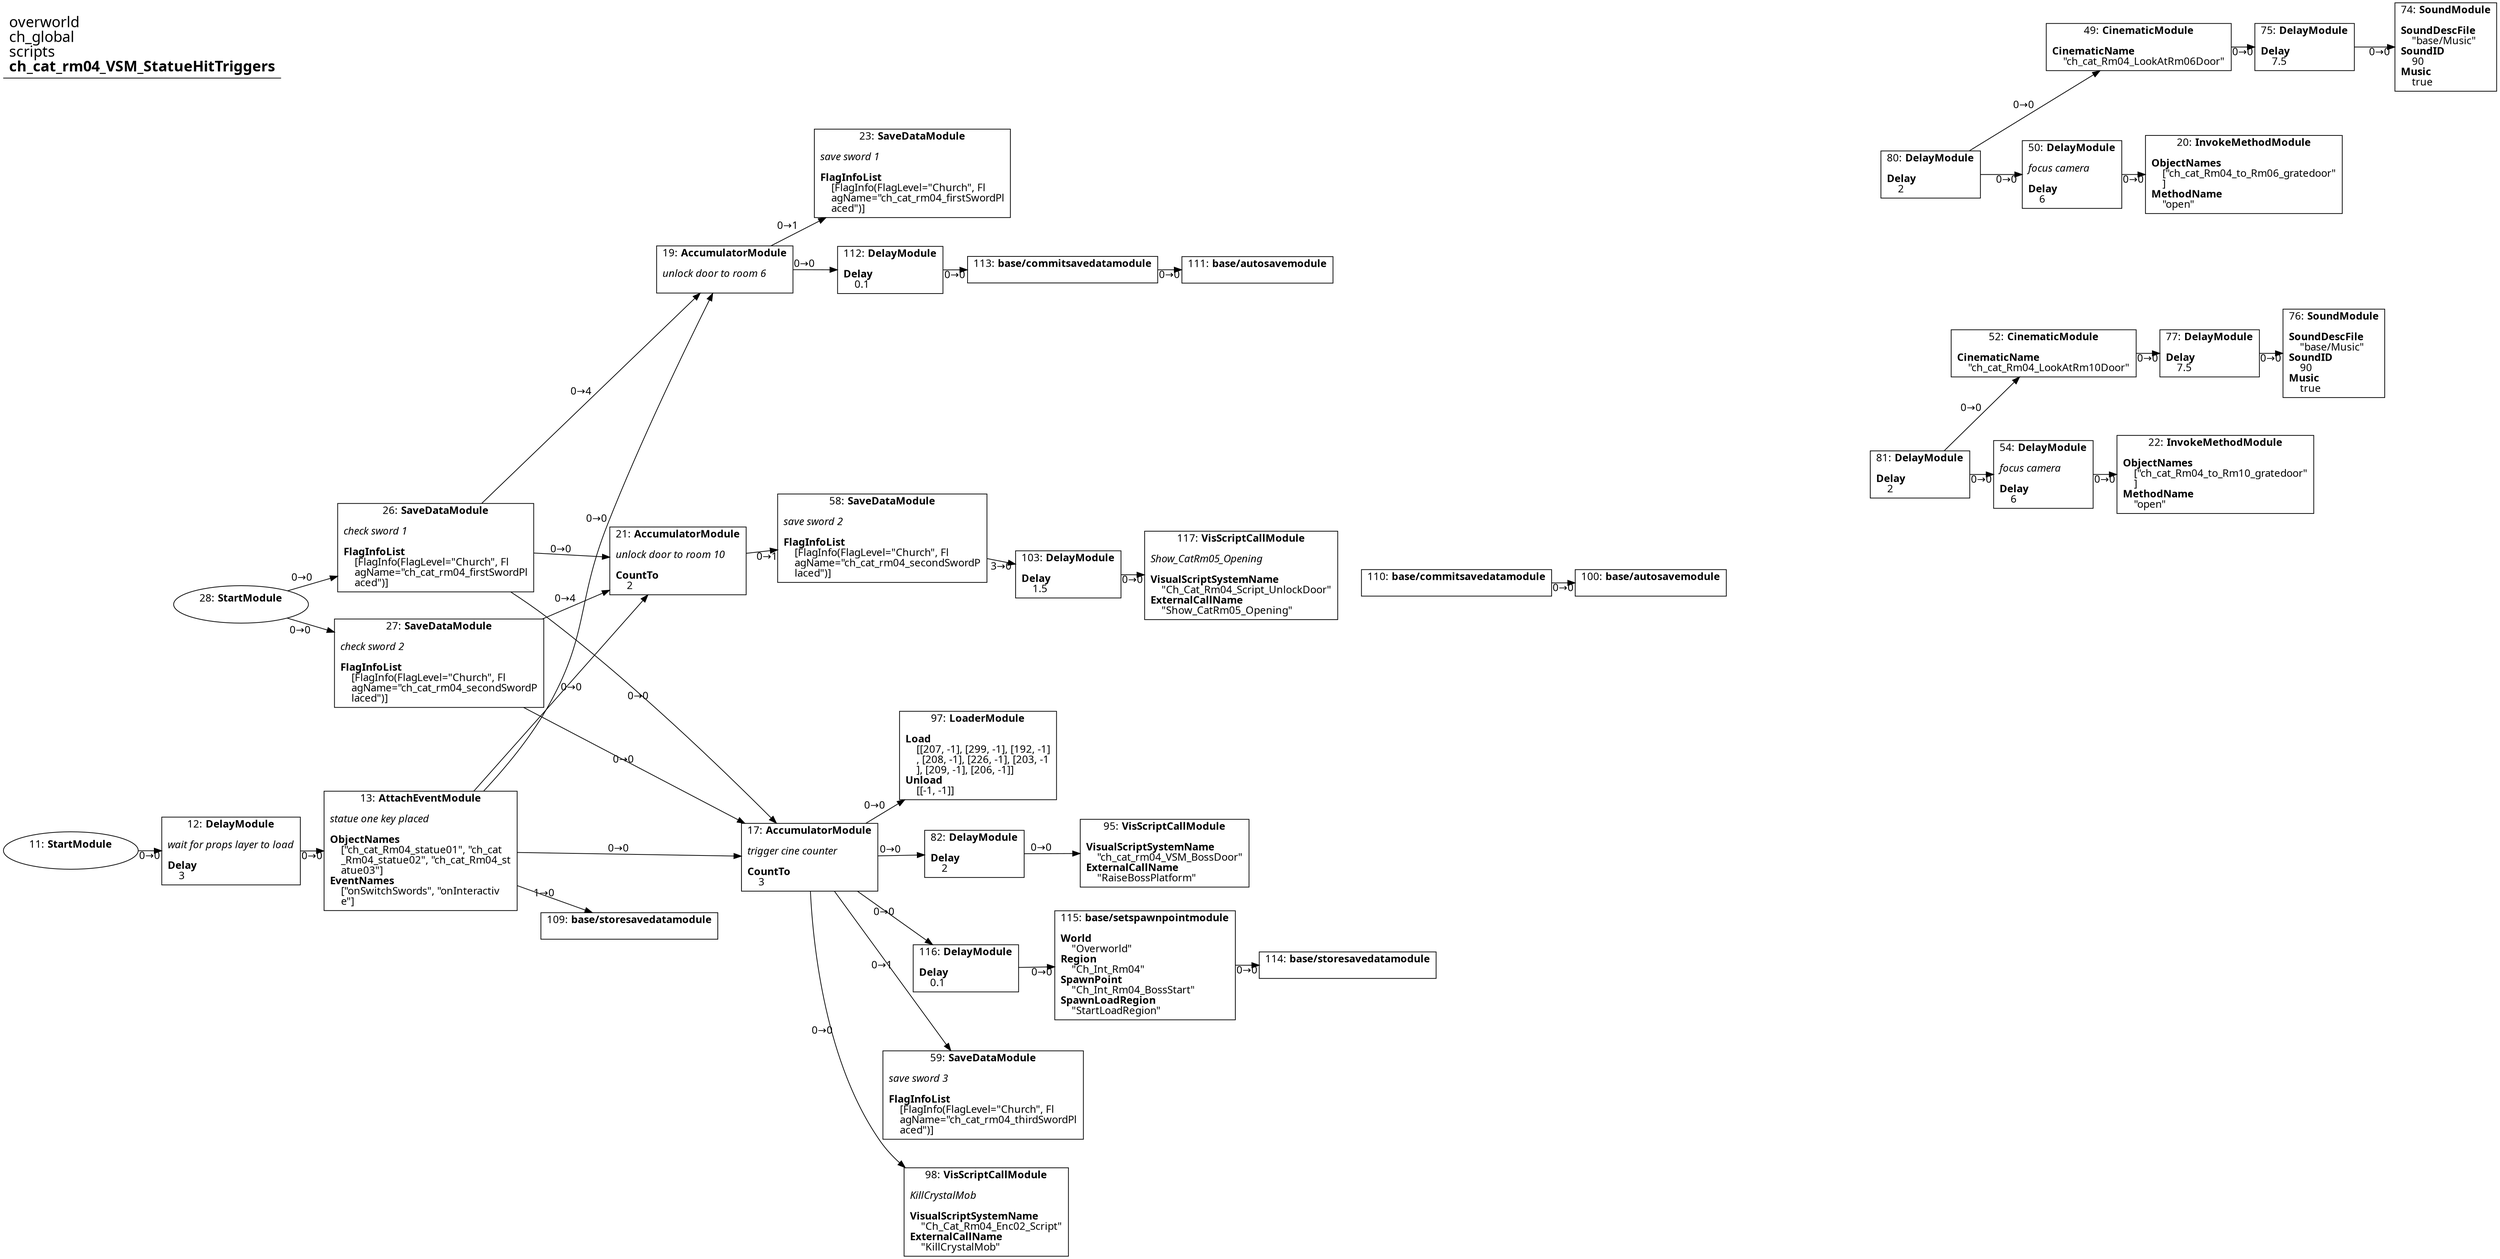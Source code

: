 digraph {
    layout = fdp;
    overlap = prism;
    sep = "+16";
    splines = spline;

    node [ shape = box ];

    graph [ fontname = "Segoe UI" ];
    node [ fontname = "Segoe UI" ];
    edge [ fontname = "Segoe UI" ];

    11 [ label = <11: <b>StartModule</b><br/><br/>> ];
    11 [ shape = oval ]
    11 [ pos = "-0.52900004,0.193!" ];
    11 -> 12 [ label = "0→0" ];

    12 [ label = <12: <b>DelayModule</b><br/><br/><i>wait for props layer to load<br align="left"/></i><br align="left"/><b>Delay</b><br align="left"/>    3<br align="left"/>> ];
    12 [ pos = "-0.34,0.193!" ];
    12 -> 13 [ label = "0→0" ];

    13 [ label = <13: <b>AttachEventModule</b><br/><br/><i>statue one key placed<br align="left"/></i><br align="left"/><b>ObjectNames</b><br align="left"/>    [&quot;ch_cat_Rm04_statue01&quot;, &quot;ch_cat<br align="left"/>    _Rm04_statue02&quot;, &quot;ch_cat_Rm04_st<br align="left"/>    atue03&quot;]<br align="left"/><b>EventNames</b><br align="left"/>    [&quot;onSwitchSwords&quot;, &quot;onInteractiv<br align="left"/>    e&quot;]<br align="left"/>> ];
    13 [ pos = "-0.16700001,0.193!" ];
    13 -> 17 [ label = "0→0" ];
    13 -> 19 [ label = "0→0" ];
    13 -> 21 [ label = "0→0" ];
    13 -> 109 [ label = "1→0" ];

    17 [ label = <17: <b>AccumulatorModule</b><br/><br/><i>trigger cine counter<br align="left"/></i><br align="left"/><b>CountTo</b><br align="left"/>    3<br align="left"/>> ];
    17 [ pos = "0.28500003,0.193!" ];
    17 -> 82 [ label = "0→0" ];
    17 -> 97 [ label = "0→0" ];
    17 -> 98 [ label = "0→0" ];
    17 -> 59 [ label = "0→1" ];
    17 -> 116 [ label = "0→0" ];

    19 [ label = <19: <b>AccumulatorModule</b><br/><br/><i>unlock door to room 6<br align="left"/></i><br align="left"/>> ];
    19 [ pos = "0.296,1.0120001!" ];
    19 -> 23 [ label = "0→1" ];
    19 -> 112 [ label = "0→0" ];

    20 [ label = <20: <b>InvokeMethodModule</b><br/><br/><b>ObjectNames</b><br align="left"/>    [&quot;ch_cat_Rm04_to_Rm06_gratedoor&quot;<br align="left"/>    ]<br align="left"/><b>MethodName</b><br align="left"/>    &quot;open&quot;<br align="left"/>> ];
    20 [ pos = "2.371,1.149!" ];

    21 [ label = <21: <b>AccumulatorModule</b><br/><br/><i>unlock door to room 10<br align="left"/></i><br align="left"/><b>CountTo</b><br align="left"/>    2<br align="left"/>> ];
    21 [ pos = "0.291,0.60200006!" ];
    21 -> 58 [ label = "0→1" ];

    22 [ label = <22: <b>InvokeMethodModule</b><br/><br/><b>ObjectNames</b><br align="left"/>    [&quot;ch_cat_Rm04_to_Rm10_gratedoor&quot;<br align="left"/>    ]<br align="left"/><b>MethodName</b><br align="left"/>    &quot;open&quot;<br align="left"/>> ];
    22 [ pos = "2.279,0.72300005!" ];

    23 [ label = <23: <b>SaveDataModule</b><br/><br/><i>save sword 1<br align="left"/></i><br align="left"/><b>FlagInfoList</b><br align="left"/>    [FlagInfo(FlagLevel=&quot;Church&quot;, Fl<br align="left"/>    agName=&quot;ch_cat_rm04_firstSwordPl<br align="left"/>    aced&quot;)]<br align="left"/>> ];
    23 [ pos = "0.544,1.149!" ];

    26 [ label = <26: <b>SaveDataModule</b><br/><br/><i>check sword 1<br align="left"/></i><br align="left"/><b>FlagInfoList</b><br align="left"/>    [FlagInfo(FlagLevel=&quot;Church&quot;, Fl<br align="left"/>    agName=&quot;ch_cat_rm04_firstSwordPl<br align="left"/>    aced&quot;)]<br align="left"/>> ];
    26 [ pos = "-0.15400001,0.615!" ];
    26 -> 19 [ label = "0→4" ];
    26 -> 21 [ label = "0→0" ];
    26 -> 17 [ label = "0→0" ];

    27 [ label = <27: <b>SaveDataModule</b><br/><br/><i>check sword 2<br align="left"/></i><br align="left"/><b>FlagInfoList</b><br align="left"/>    [FlagInfo(FlagLevel=&quot;Church&quot;, Fl<br align="left"/>    agName=&quot;ch_cat_rm04_secondSwordP<br align="left"/>    laced&quot;)]<br align="left"/>> ];
    27 [ pos = "-0.15300001,0.46600002!" ];
    27 -> 17 [ label = "0→0" ];
    27 -> 21 [ label = "0→4" ];

    28 [ label = <28: <b>StartModule</b><br/><br/>> ];
    28 [ shape = oval ]
    28 [ pos = "-0.37300003,0.541!" ];
    28 -> 26 [ label = "0→0" ];
    28 -> 27 [ label = "0→0" ];

    49 [ label = <49: <b>CinematicModule</b><br/><br/><b>CinematicName</b><br align="left"/>    &quot;ch_cat_Rm04_LookAtRm06Door&quot;<br align="left"/>> ];
    49 [ pos = "2.253,1.33!" ];
    49 -> 75 [ label = "0→0" ];

    50 [ label = <50: <b>DelayModule</b><br/><br/><i>focus camera<br align="left"/></i><br align="left"/><b>Delay</b><br align="left"/>    6<br align="left"/>> ];
    50 [ pos = "2.184,1.149!" ];
    50 -> 20 [ label = "0→0" ];

    52 [ label = <52: <b>CinematicModule</b><br/><br/><b>CinematicName</b><br align="left"/>    &quot;ch_cat_Rm04_LookAtRm10Door&quot;<br align="left"/>> ];
    52 [ pos = "2.157,0.89500004!" ];
    52 -> 77 [ label = "0→0" ];

    54 [ label = <54: <b>DelayModule</b><br/><br/><i>focus camera<br align="left"/></i><br align="left"/><b>Delay</b><br align="left"/>    6<br align="left"/>> ];
    54 [ pos = "2.134,0.72300005!" ];
    54 -> 22 [ label = "0→0" ];

    58 [ label = <58: <b>SaveDataModule</b><br/><br/><i>save sword 2<br align="left"/></i><br align="left"/><b>FlagInfoList</b><br align="left"/>    [FlagInfo(FlagLevel=&quot;Church&quot;, Fl<br align="left"/>    agName=&quot;ch_cat_rm04_secondSwordP<br align="left"/>    laced&quot;)]<br align="left"/>> ];
    58 [ pos = "0.513,0.625!" ];
    58 -> 103 [ label = "3→0" ];

    59 [ label = <59: <b>SaveDataModule</b><br/><br/><i>save sword 3<br align="left"/></i><br align="left"/><b>FlagInfoList</b><br align="left"/>    [FlagInfo(FlagLevel=&quot;Church&quot;, Fl<br align="left"/>    agName=&quot;ch_cat_rm04_thirdSwordPl<br align="left"/>    aced&quot;)]<br align="left"/>> ];
    59 [ pos = "0.59400004,-0.15300001!" ];

    74 [ label = <74: <b>SoundModule</b><br/><br/><b>SoundDescFile</b><br align="left"/>    &quot;base/Music&quot;<br align="left"/><b>SoundID</b><br align="left"/>    90<br align="left"/><b>Music</b><br align="left"/>    true<br align="left"/>> ];
    74 [ pos = "2.6710002,1.33!" ];

    75 [ label = <75: <b>DelayModule</b><br/><br/><b>Delay</b><br align="left"/>    7.5<br align="left"/>> ];
    75 [ pos = "2.4770002,1.33!" ];
    75 -> 74 [ label = "0→0" ];

    76 [ label = <76: <b>SoundModule</b><br/><br/><b>SoundDescFile</b><br align="left"/>    &quot;base/Music&quot;<br align="left"/><b>SoundID</b><br align="left"/>    90<br align="left"/><b>Music</b><br align="left"/>    true<br align="left"/>> ];
    76 [ pos = "2.489,0.89500004!" ];

    77 [ label = <77: <b>DelayModule</b><br/><br/><b>Delay</b><br align="left"/>    7.5<br align="left"/>> ];
    77 [ pos = "2.345,0.89500004!" ];
    77 -> 76 [ label = "0→0" ];

    80 [ label = <80: <b>DelayModule</b><br/><br/><b>Delay</b><br align="left"/>    2<br align="left"/>> ];
    80 [ pos = "1.9740001,1.149!" ];
    80 -> 50 [ label = "0→0" ];
    80 -> 49 [ label = "0→0" ];

    81 [ label = <81: <b>DelayModule</b><br/><br/><b>Delay</b><br align="left"/>    2<br align="left"/>> ];
    81 [ pos = "1.9710001,0.72300005!" ];
    81 -> 54 [ label = "0→0" ];
    81 -> 52 [ label = "0→0" ];

    82 [ label = <82: <b>DelayModule</b><br/><br/><b>Delay</b><br align="left"/>    2<br align="left"/>> ];
    82 [ pos = "0.59400004,0.193!" ];
    82 -> 95 [ label = "0→0" ];

    95 [ label = <95: <b>VisScriptCallModule</b><br/><br/><b>VisualScriptSystemName</b><br align="left"/>    &quot;ch_cat_rm04_VSM_BossDoor&quot;<br align="left"/><b>ExternalCallName</b><br align="left"/>    &quot;RaiseBossPlatform&quot;<br align="left"/>> ];
    95 [ pos = "0.80700004,0.193!" ];

    97 [ label = <97: <b>LoaderModule</b><br/><br/><b>Load</b><br align="left"/>    [[207, -1], [299, -1], [192, -1]<br align="left"/>    , [208, -1], [226, -1], [203, -1<br align="left"/>    ], [209, -1], [206, -1]]<br align="left"/><b>Unload</b><br align="left"/>    [[-1, -1]]<br align="left"/>> ];
    97 [ pos = "0.59400004,0.284!" ];

    98 [ label = <98: <b>VisScriptCallModule</b><br/><br/><i>KillCrystalMob<br align="left"/></i><br align="left"/><b>VisualScriptSystemName</b><br align="left"/>    &quot;Ch_Cat_Rm04_Enc02_Script&quot;<br align="left"/><b>ExternalCallName</b><br align="left"/>    &quot;KillCrystalMob&quot;<br align="left"/>> ];
    98 [ pos = "0.592,-0.32000002!" ];

    100 [ label = <100: <b>base/autosavemodule</b><br/><br/>> ];
    100 [ pos = "1.4640001,0.57100004!" ];

    103 [ label = <103: <b>DelayModule</b><br/><br/><b>Delay</b><br align="left"/>    1.5<br align="left"/>> ];
    103 [ pos = "0.739,0.57900006!" ];
    103 -> 117 [ label = "0→0" ];

    109 [ label = <109: <b>base/storesavedatamodule</b><br/><br/>> ];
    109 [ pos = "0.068,0.113000005!" ];

    110 [ label = <110: <b>base/commitsavedatamodule</b><br/><br/>> ];
    110 [ pos = "1.228,0.57100004!" ];
    110 -> 100 [ label = "0→0" ];

    111 [ label = <111: <b>base/autosavemodule</b><br/><br/>> ];
    111 [ pos = "0.94200003,1.0120001!" ];

    112 [ label = <112: <b>DelayModule</b><br/><br/><b>Delay</b><br align="left"/>    0.1<br align="left"/>> ];
    112 [ pos = "0.544,1.0120001!" ];
    112 -> 113 [ label = "0→0" ];

    113 [ label = <113: <b>base/commitsavedatamodule</b><br/><br/>> ];
    113 [ pos = "0.70600003,1.0120001!" ];
    113 -> 111 [ label = "0→0" ];

    114 [ label = <114: <b>base/storesavedatamodule</b><br/><br/>> ];
    114 [ pos = "1.024,0.026!" ];

    115 [ label = <115: <b>base/setspawnpointmodule</b><br/><br/><b>World</b><br align="left"/>    &quot;Overworld&quot;<br align="left"/><b>Region</b><br align="left"/>    &quot;Ch_Int_Rm04&quot;<br align="left"/><b>SpawnPoint</b><br align="left"/>    &quot;Ch_Int_Rm04_BossStart&quot;<br align="left"/><b>SpawnLoadRegion</b><br align="left"/>    &quot;StartLoadRegion&quot;<br align="left"/>> ];
    115 [ pos = "0.808,0.026!" ];
    115 -> 114 [ label = "0→0" ];

    116 [ label = <116: <b>DelayModule</b><br/><br/><b>Delay</b><br align="left"/>    0.1<br align="left"/>> ];
    116 [ pos = "0.59400004,0.026!" ];
    116 -> 115 [ label = "0→0" ];

    117 [ label = <117: <b>VisScriptCallModule</b><br/><br/><i>Show_CatRm05_Opening<br align="left"/></i><br align="left"/><b>VisualScriptSystemName</b><br align="left"/>    &quot;Ch_Cat_Rm04_Script_UnlockDoor&quot;<br align="left"/><b>ExternalCallName</b><br align="left"/>    &quot;Show_CatRm05_Opening&quot;<br align="left"/>> ];
    117 [ pos = "0.91800004,0.57900006!" ];

    title [ pos = "-0.53000003,1.3310001!" ];
    title [ shape = underline ];
    title [ label = <<font point-size="20">overworld<br align="left"/>ch_global<br align="left"/>scripts<br align="left"/><b>ch_cat_rm04_VSM_StatueHitTriggers</b><br align="left"/></font>> ];
}
